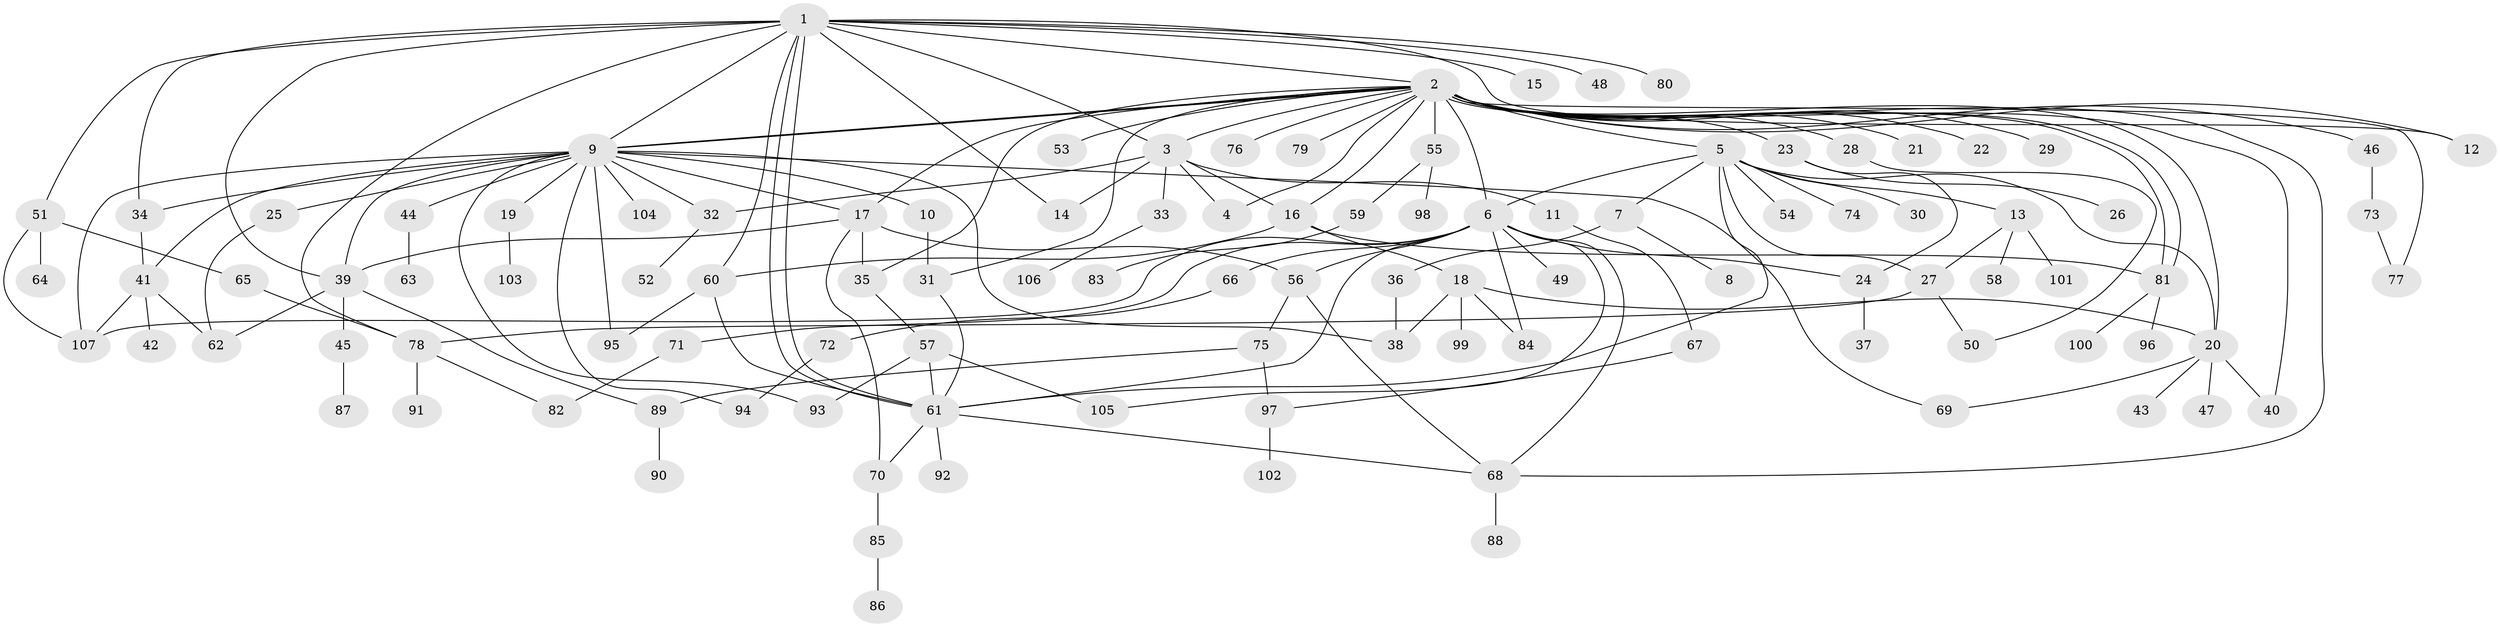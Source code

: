 // Generated by graph-tools (version 1.1) at 2025/35/03/09/25 02:35:43]
// undirected, 107 vertices, 161 edges
graph export_dot {
graph [start="1"]
  node [color=gray90,style=filled];
  1;
  2;
  3;
  4;
  5;
  6;
  7;
  8;
  9;
  10;
  11;
  12;
  13;
  14;
  15;
  16;
  17;
  18;
  19;
  20;
  21;
  22;
  23;
  24;
  25;
  26;
  27;
  28;
  29;
  30;
  31;
  32;
  33;
  34;
  35;
  36;
  37;
  38;
  39;
  40;
  41;
  42;
  43;
  44;
  45;
  46;
  47;
  48;
  49;
  50;
  51;
  52;
  53;
  54;
  55;
  56;
  57;
  58;
  59;
  60;
  61;
  62;
  63;
  64;
  65;
  66;
  67;
  68;
  69;
  70;
  71;
  72;
  73;
  74;
  75;
  76;
  77;
  78;
  79;
  80;
  81;
  82;
  83;
  84;
  85;
  86;
  87;
  88;
  89;
  90;
  91;
  92;
  93;
  94;
  95;
  96;
  97;
  98;
  99;
  100;
  101;
  102;
  103;
  104;
  105;
  106;
  107;
  1 -- 2;
  1 -- 3;
  1 -- 9;
  1 -- 12;
  1 -- 14;
  1 -- 15;
  1 -- 34;
  1 -- 39;
  1 -- 48;
  1 -- 51;
  1 -- 60;
  1 -- 61;
  1 -- 61;
  1 -- 78;
  1 -- 80;
  2 -- 3;
  2 -- 4;
  2 -- 5;
  2 -- 6;
  2 -- 9;
  2 -- 9;
  2 -- 12;
  2 -- 16;
  2 -- 17;
  2 -- 20;
  2 -- 21;
  2 -- 22;
  2 -- 23;
  2 -- 28;
  2 -- 29;
  2 -- 31;
  2 -- 35;
  2 -- 40;
  2 -- 46;
  2 -- 53;
  2 -- 55;
  2 -- 68;
  2 -- 76;
  2 -- 77;
  2 -- 79;
  2 -- 81;
  2 -- 81;
  3 -- 4;
  3 -- 11;
  3 -- 14;
  3 -- 16;
  3 -- 32;
  3 -- 33;
  5 -- 6;
  5 -- 7;
  5 -- 13;
  5 -- 20;
  5 -- 27;
  5 -- 30;
  5 -- 54;
  5 -- 61;
  5 -- 74;
  6 -- 24;
  6 -- 49;
  6 -- 56;
  6 -- 61;
  6 -- 66;
  6 -- 68;
  6 -- 71;
  6 -- 84;
  6 -- 105;
  6 -- 107;
  7 -- 8;
  7 -- 36;
  9 -- 10;
  9 -- 17;
  9 -- 19;
  9 -- 25;
  9 -- 32;
  9 -- 34;
  9 -- 38;
  9 -- 39;
  9 -- 41;
  9 -- 44;
  9 -- 69;
  9 -- 93;
  9 -- 94;
  9 -- 95;
  9 -- 104;
  9 -- 107;
  10 -- 31;
  11 -- 67;
  13 -- 27;
  13 -- 58;
  13 -- 101;
  16 -- 18;
  16 -- 60;
  16 -- 81;
  17 -- 35;
  17 -- 39;
  17 -- 56;
  17 -- 70;
  18 -- 20;
  18 -- 38;
  18 -- 84;
  18 -- 99;
  19 -- 103;
  20 -- 40;
  20 -- 43;
  20 -- 47;
  20 -- 69;
  23 -- 24;
  23 -- 26;
  24 -- 37;
  25 -- 62;
  27 -- 50;
  27 -- 78;
  28 -- 50;
  31 -- 61;
  32 -- 52;
  33 -- 106;
  34 -- 41;
  35 -- 57;
  36 -- 38;
  39 -- 45;
  39 -- 62;
  39 -- 89;
  41 -- 42;
  41 -- 62;
  41 -- 107;
  44 -- 63;
  45 -- 87;
  46 -- 73;
  51 -- 64;
  51 -- 65;
  51 -- 107;
  55 -- 59;
  55 -- 98;
  56 -- 68;
  56 -- 75;
  57 -- 61;
  57 -- 93;
  57 -- 105;
  59 -- 83;
  60 -- 61;
  60 -- 95;
  61 -- 68;
  61 -- 70;
  61 -- 92;
  65 -- 78;
  66 -- 72;
  67 -- 97;
  68 -- 88;
  70 -- 85;
  71 -- 82;
  72 -- 94;
  73 -- 77;
  75 -- 89;
  75 -- 97;
  78 -- 82;
  78 -- 91;
  81 -- 96;
  81 -- 100;
  85 -- 86;
  89 -- 90;
  97 -- 102;
}
